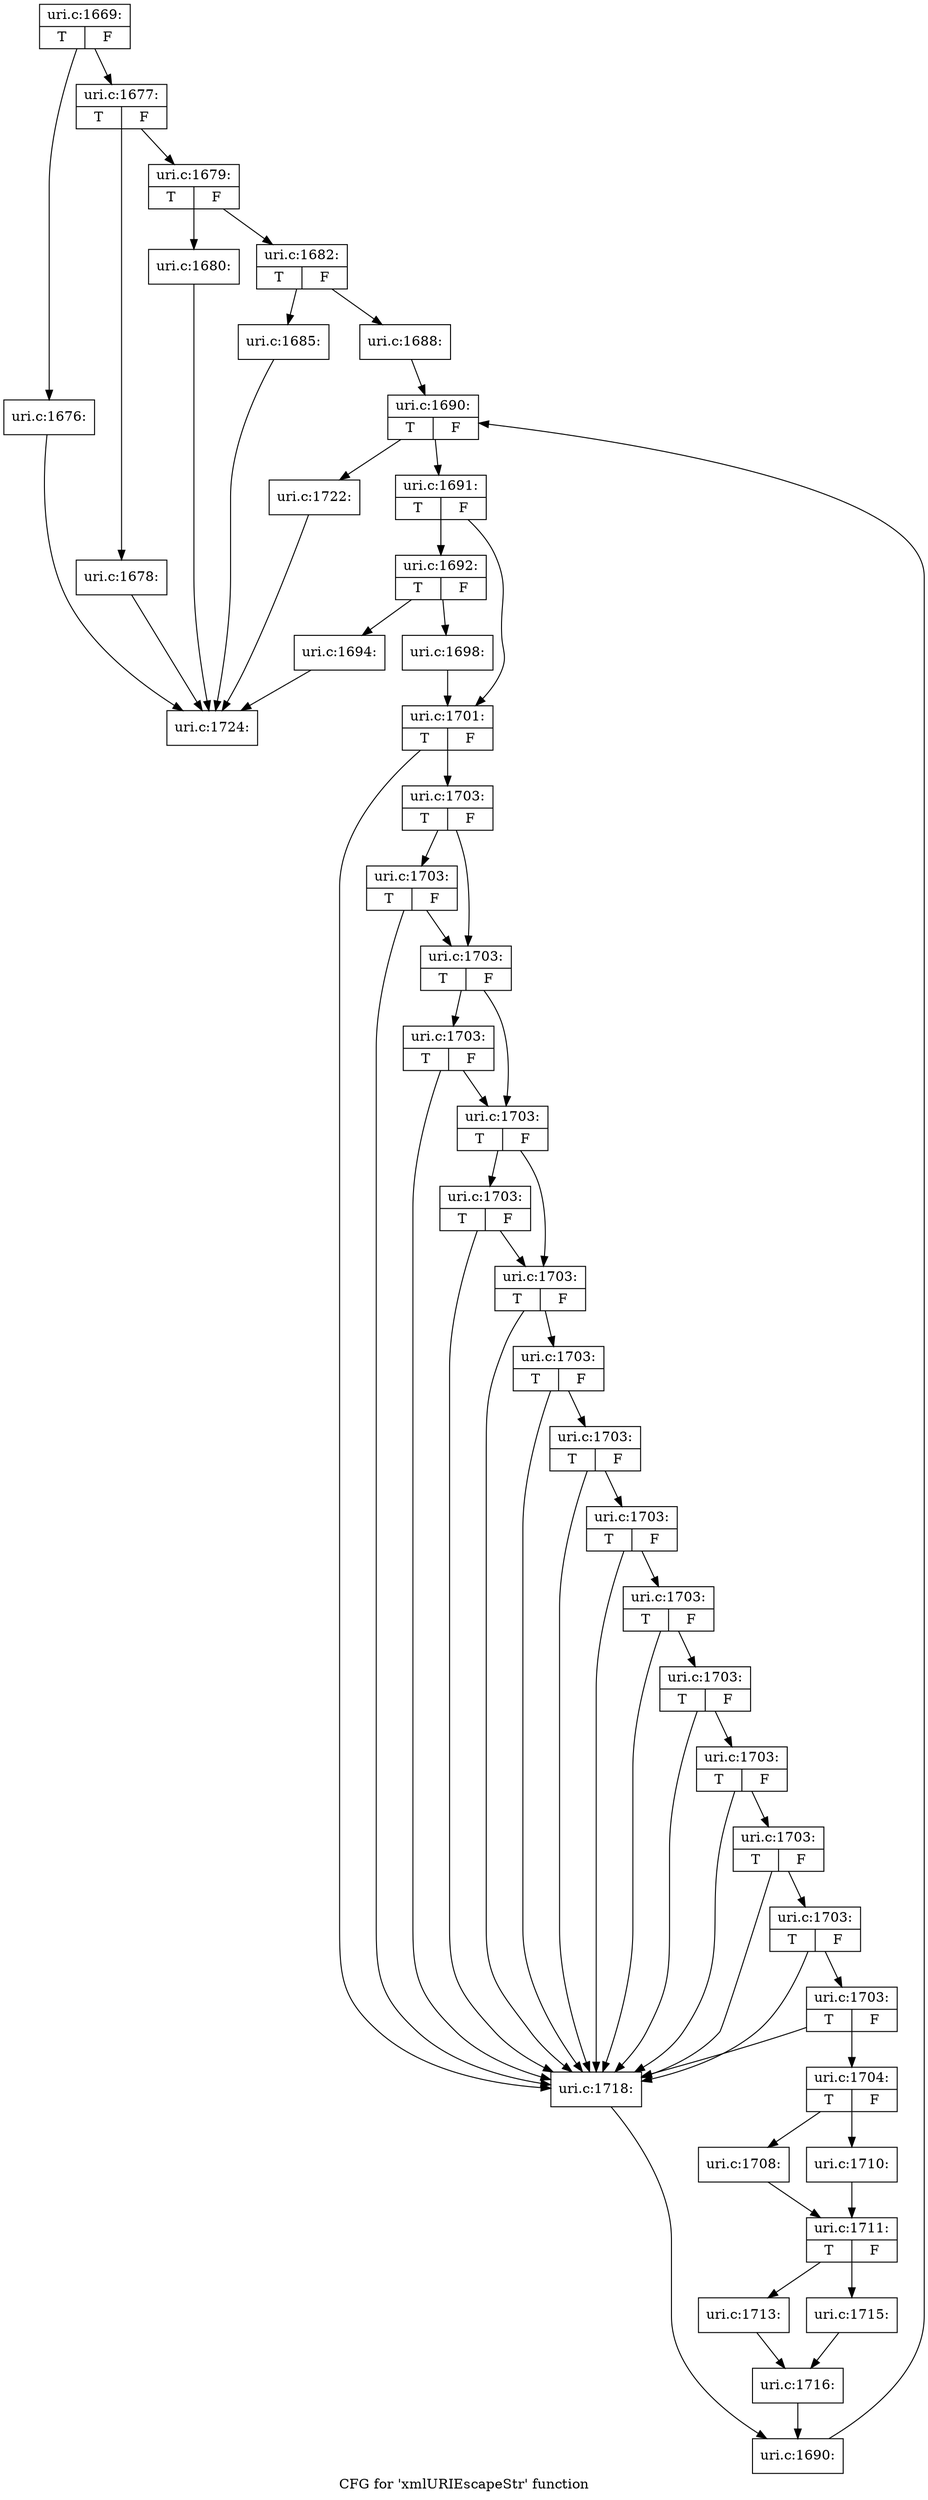 digraph "CFG for 'xmlURIEscapeStr' function" {
	label="CFG for 'xmlURIEscapeStr' function";

	Node0x485e440 [shape=record,label="{uri.c:1669:|{<s0>T|<s1>F}}"];
	Node0x485e440 -> Node0x486b690;
	Node0x485e440 -> Node0x486b6e0;
	Node0x486b690 [shape=record,label="{uri.c:1676:}"];
	Node0x486b690 -> Node0x48546e0;
	Node0x486b6e0 [shape=record,label="{uri.c:1677:|{<s0>T|<s1>F}}"];
	Node0x486b6e0 -> Node0x486bb40;
	Node0x486b6e0 -> Node0x486bb90;
	Node0x486bb40 [shape=record,label="{uri.c:1678:}"];
	Node0x486bb40 -> Node0x48546e0;
	Node0x486bb90 [shape=record,label="{uri.c:1679:|{<s0>T|<s1>F}}"];
	Node0x486bb90 -> Node0x486cc00;
	Node0x486bb90 -> Node0x486c8d0;
	Node0x486c8d0 [shape=record,label="{uri.c:1680:}"];
	Node0x486c8d0 -> Node0x48546e0;
	Node0x486cc00 [shape=record,label="{uri.c:1682:|{<s0>T|<s1>F}}"];
	Node0x486cc00 -> Node0x486d680;
	Node0x486cc00 -> Node0x486d6d0;
	Node0x486d680 [shape=record,label="{uri.c:1685:}"];
	Node0x486d680 -> Node0x48546e0;
	Node0x486d6d0 [shape=record,label="{uri.c:1688:}"];
	Node0x486d6d0 -> Node0x486e020;
	Node0x486e020 [shape=record,label="{uri.c:1690:|{<s0>T|<s1>F}}"];
	Node0x486e020 -> Node0x486e490;
	Node0x486e020 -> Node0x486e200;
	Node0x486e490 [shape=record,label="{uri.c:1691:|{<s0>T|<s1>F}}"];
	Node0x486e490 -> Node0x486e600;
	Node0x486e490 -> Node0x486e650;
	Node0x486e600 [shape=record,label="{uri.c:1692:|{<s0>T|<s1>F}}"];
	Node0x486e600 -> Node0x486ec30;
	Node0x486e600 -> Node0x486ec80;
	Node0x486ec30 [shape=record,label="{uri.c:1694:}"];
	Node0x486ec30 -> Node0x48546e0;
	Node0x486ec80 [shape=record,label="{uri.c:1698:}"];
	Node0x486ec80 -> Node0x486e650;
	Node0x486e650 [shape=record,label="{uri.c:1701:|{<s0>T|<s1>F}}"];
	Node0x486e650 -> Node0x486f9a0;
	Node0x486e650 -> Node0x486f8d0;
	Node0x486f9a0 [shape=record,label="{uri.c:1703:|{<s0>T|<s1>F}}"];
	Node0x486f9a0 -> Node0x486fe00;
	Node0x486f9a0 -> Node0x486fdb0;
	Node0x486fe00 [shape=record,label="{uri.c:1703:|{<s0>T|<s1>F}}"];
	Node0x486fe00 -> Node0x486f8d0;
	Node0x486fe00 -> Node0x486fdb0;
	Node0x486fdb0 [shape=record,label="{uri.c:1703:|{<s0>T|<s1>F}}"];
	Node0x486fdb0 -> Node0x48701f0;
	Node0x486fdb0 -> Node0x486fd60;
	Node0x48701f0 [shape=record,label="{uri.c:1703:|{<s0>T|<s1>F}}"];
	Node0x48701f0 -> Node0x486f8d0;
	Node0x48701f0 -> Node0x486fd60;
	Node0x486fd60 [shape=record,label="{uri.c:1703:|{<s0>T|<s1>F}}"];
	Node0x486fd60 -> Node0x48705e0;
	Node0x486fd60 -> Node0x486fce0;
	Node0x48705e0 [shape=record,label="{uri.c:1703:|{<s0>T|<s1>F}}"];
	Node0x48705e0 -> Node0x486f8d0;
	Node0x48705e0 -> Node0x486fce0;
	Node0x486fce0 [shape=record,label="{uri.c:1703:|{<s0>T|<s1>F}}"];
	Node0x486fce0 -> Node0x486f8d0;
	Node0x486fce0 -> Node0x4870c00;
	Node0x4870c00 [shape=record,label="{uri.c:1703:|{<s0>T|<s1>F}}"];
	Node0x4870c00 -> Node0x486f8d0;
	Node0x4870c00 -> Node0x4870bb0;
	Node0x4870bb0 [shape=record,label="{uri.c:1703:|{<s0>T|<s1>F}}"];
	Node0x4870bb0 -> Node0x486f8d0;
	Node0x4870bb0 -> Node0x4870b60;
	Node0x4870b60 [shape=record,label="{uri.c:1703:|{<s0>T|<s1>F}}"];
	Node0x4870b60 -> Node0x486f8d0;
	Node0x4870b60 -> Node0x4870b10;
	Node0x4870b10 [shape=record,label="{uri.c:1703:|{<s0>T|<s1>F}}"];
	Node0x4870b10 -> Node0x486f8d0;
	Node0x4870b10 -> Node0x4870ac0;
	Node0x4870ac0 [shape=record,label="{uri.c:1703:|{<s0>T|<s1>F}}"];
	Node0x4870ac0 -> Node0x486f8d0;
	Node0x4870ac0 -> Node0x4870a70;
	Node0x4870a70 [shape=record,label="{uri.c:1703:|{<s0>T|<s1>F}}"];
	Node0x4870a70 -> Node0x486f8d0;
	Node0x4870a70 -> Node0x4870a20;
	Node0x4870a20 [shape=record,label="{uri.c:1703:|{<s0>T|<s1>F}}"];
	Node0x4870a20 -> Node0x486f8d0;
	Node0x4870a20 -> Node0x48709d0;
	Node0x48709d0 [shape=record,label="{uri.c:1703:|{<s0>T|<s1>F}}"];
	Node0x48709d0 -> Node0x486f8d0;
	Node0x48709d0 -> Node0x486f920;
	Node0x486f920 [shape=record,label="{uri.c:1703:|{<s0>T|<s1>F}}"];
	Node0x486f920 -> Node0x486f8d0;
	Node0x486f920 -> Node0x486f830;
	Node0x486f830 [shape=record,label="{uri.c:1704:|{<s0>T|<s1>F}}"];
	Node0x486f830 -> Node0x4872eb0;
	Node0x486f830 -> Node0x4872f50;
	Node0x4872eb0 [shape=record,label="{uri.c:1708:}"];
	Node0x4872eb0 -> Node0x4872f00;
	Node0x4872f50 [shape=record,label="{uri.c:1710:}"];
	Node0x4872f50 -> Node0x4872f00;
	Node0x4872f00 [shape=record,label="{uri.c:1711:|{<s0>T|<s1>F}}"];
	Node0x4872f00 -> Node0x4874380;
	Node0x4872f00 -> Node0x4874420;
	Node0x4874380 [shape=record,label="{uri.c:1713:}"];
	Node0x4874380 -> Node0x48743d0;
	Node0x4874420 [shape=record,label="{uri.c:1715:}"];
	Node0x4874420 -> Node0x48743d0;
	Node0x48743d0 [shape=record,label="{uri.c:1716:}"];
	Node0x48743d0 -> Node0x486f880;
	Node0x486f8d0 [shape=record,label="{uri.c:1718:}"];
	Node0x486f8d0 -> Node0x486f880;
	Node0x486f880 [shape=record,label="{uri.c:1690:}"];
	Node0x486f880 -> Node0x486e020;
	Node0x486e200 [shape=record,label="{uri.c:1722:}"];
	Node0x486e200 -> Node0x48546e0;
	Node0x48546e0 [shape=record,label="{uri.c:1724:}"];
}
